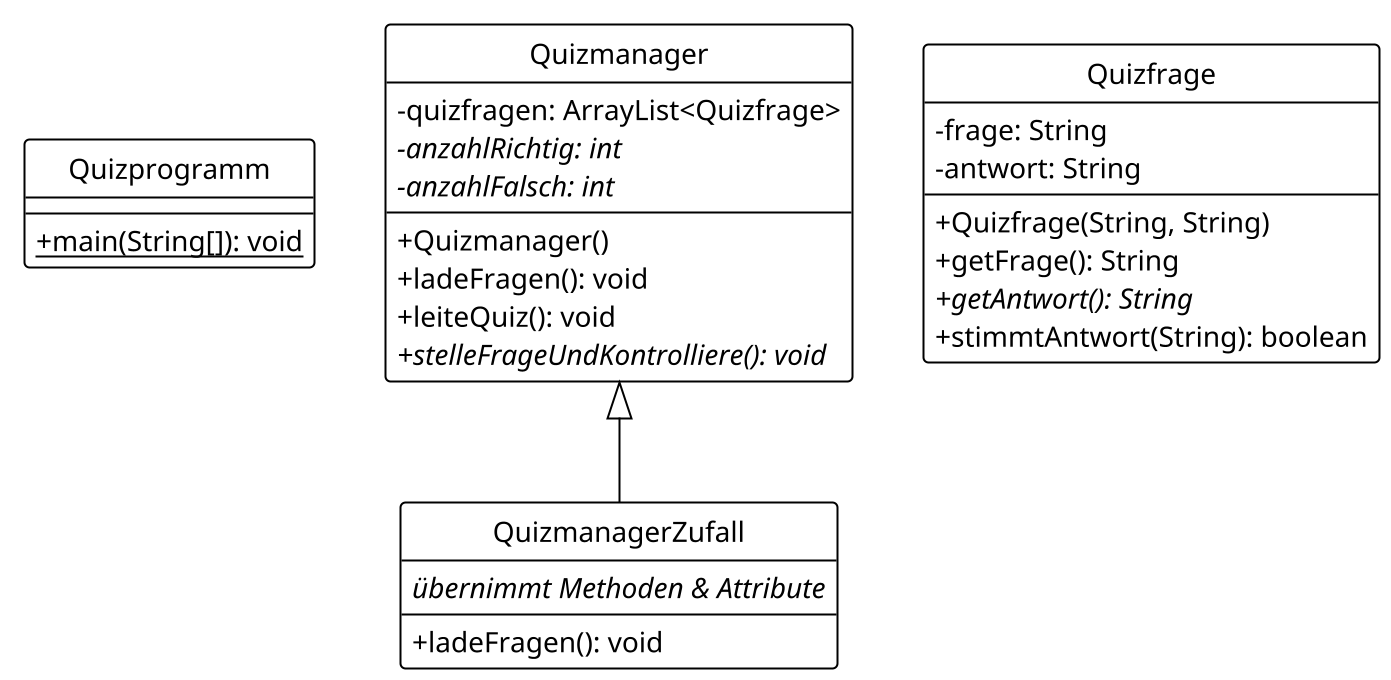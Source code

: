 @startuml
!theme plain
scale 2.0
skinparam classAttributeIconSize 0
hide circle

class Quizprogramm {
    <u>+main(String[]): void
}

class Quizmanager {
    -quizfragen: ArrayList<Quizfrage>
    <i>-anzahlRichtig: int
    <i>-anzahlFalsch: int
    +Quizmanager()
    +ladeFragen(): void
    +leiteQuiz(): void
    <i>+stelleFrageUndKontrolliere(): void
}

Quizmanager <|-- QuizmanagerZufall

class QuizmanagerZufall {
    <i>übernimmt Methoden & Attribute
    +ladeFragen(): void
}

class Quizfrage {
    -frage: String
    -antwort: String
    +Quizfrage(String, String)
    +getFrage(): String
    <i>+getAntwort(): String
    +stimmtAntwort(String): boolean
}
@enduml